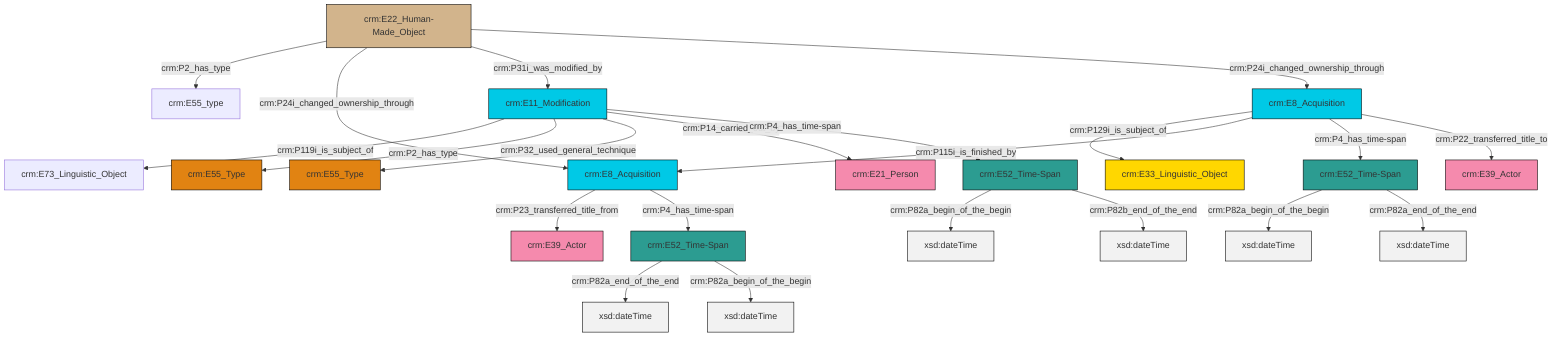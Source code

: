 graph TD
classDef Literal fill:#f2f2f2,stroke:#000000;
classDef CRM_Entity fill:#FFFFFF,stroke:#000000;
classDef Temporal_Entity fill:#00C9E6, stroke:#000000;
classDef Type fill:#E18312, stroke:#000000;
classDef Time-Span fill:#2C9C91, stroke:#000000;
classDef Appellation fill:#FFEB7F, stroke:#000000;
classDef Place fill:#008836, stroke:#000000;
classDef Persistent_Item fill:#B266B2, stroke:#000000;
classDef Conceptual_Object fill:#FFD700, stroke:#000000;
classDef Physical_Thing fill:#D2B48C, stroke:#000000;
classDef Actor fill:#f58aad, stroke:#000000;
classDef PC_Classes fill:#4ce600, stroke:#000000;
classDef Multi fill:#cccccc,stroke:#000000;

0["crm:E52_Time-Span"]:::Time-Span -->|crm:P82a_begin_of_the_begin| 1[xsd:dateTime]:::Literal
2["crm:E52_Time-Span"]:::Time-Span -->|crm:P82a_begin_of_the_begin| 3[xsd:dateTime]:::Literal
6["crm:E11_Modification"]:::Temporal_Entity -->|crm:P119i_is_subject_of| 7["crm:E73_Linguistic_Object"]:::Default
11["crm:E22_Human-Made_Object"]:::Physical_Thing -->|crm:P2_has_type| 12["crm:E55_type"]:::Default
13["crm:E8_Acquisition"]:::Temporal_Entity -->|crm:P129i_is_subject_of| 14["crm:E33_Linguistic_Object"]:::Conceptual_Object
13["crm:E8_Acquisition"]:::Temporal_Entity -->|crm:P115i_is_finished_by| 15["crm:E8_Acquisition"]:::Temporal_Entity
13["crm:E8_Acquisition"]:::Temporal_Entity -->|crm:P4_has_time-span| 0["crm:E52_Time-Span"]:::Time-Span
11["crm:E22_Human-Made_Object"]:::Physical_Thing -->|crm:P24i_changed_ownership_through| 15["crm:E8_Acquisition"]:::Temporal_Entity
18["crm:E52_Time-Span"]:::Time-Span -->|crm:P82a_end_of_the_end| 19[xsd:dateTime]:::Literal
0["crm:E52_Time-Span"]:::Time-Span -->|crm:P82a_end_of_the_end| 21[xsd:dateTime]:::Literal
15["crm:E8_Acquisition"]:::Temporal_Entity -->|crm:P23_transferred_title_from| 16["crm:E39_Actor"]:::Actor
11["crm:E22_Human-Made_Object"]:::Physical_Thing -->|crm:P31i_was_modified_by| 6["crm:E11_Modification"]:::Temporal_Entity
6["crm:E11_Modification"]:::Temporal_Entity -->|crm:P2_has_type| 22["crm:E55_Type"]:::Type
6["crm:E11_Modification"]:::Temporal_Entity -->|crm:P32_used_general_technique| 4["crm:E55_Type"]:::Type
2["crm:E52_Time-Span"]:::Time-Span -->|crm:P82b_end_of_the_end| 28[xsd:dateTime]:::Literal
6["crm:E11_Modification"]:::Temporal_Entity -->|crm:P14_carried_out_by| 9["crm:E21_Person"]:::Actor
6["crm:E11_Modification"]:::Temporal_Entity -->|crm:P4_has_time-span| 2["crm:E52_Time-Span"]:::Time-Span
15["crm:E8_Acquisition"]:::Temporal_Entity -->|crm:P4_has_time-span| 18["crm:E52_Time-Span"]:::Time-Span
11["crm:E22_Human-Made_Object"]:::Physical_Thing -->|crm:P24i_changed_ownership_through| 13["crm:E8_Acquisition"]:::Temporal_Entity
18["crm:E52_Time-Span"]:::Time-Span -->|crm:P82a_begin_of_the_begin| 32[xsd:dateTime]:::Literal
13["crm:E8_Acquisition"]:::Temporal_Entity -->|crm:P22_transferred_title_to| 24["crm:E39_Actor"]:::Actor
